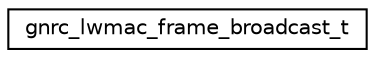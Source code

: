 digraph "Graphical Class Hierarchy"
{
 // LATEX_PDF_SIZE
  edge [fontname="Helvetica",fontsize="10",labelfontname="Helvetica",labelfontsize="10"];
  node [fontname="Helvetica",fontsize="10",shape=record];
  rankdir="LR";
  Node0 [label="gnrc_lwmac_frame_broadcast_t",height=0.2,width=0.4,color="black", fillcolor="white", style="filled",URL="$structgnrc__lwmac__frame__broadcast__t.html",tooltip="LWMAC broadcast data frame."];
}

